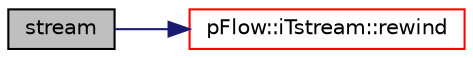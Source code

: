 digraph "stream"
{
 // LATEX_PDF_SIZE
  edge [fontname="Helvetica",fontsize="10",labelfontname="Helvetica",labelfontsize="10"];
  node [fontname="Helvetica",fontsize="10",shape=record];
  rankdir="LR";
  Node1 [label="stream",height=0.2,width=0.4,color="black", fillcolor="grey75", style="filled", fontcolor="black",tooltip="access to token stream"];
  Node1 -> Node2 [color="midnightblue",fontsize="10",style="solid",fontname="Helvetica"];
  Node2 [label="pFlow::iTstream::rewind",height=0.2,width=0.4,color="red", fillcolor="white", style="filled",URL="$classpFlow_1_1iTstream.html#a16b5576a276bb013a4bfc1dccacf3671",tooltip="Rewind the stream so that it may be read again."];
}
